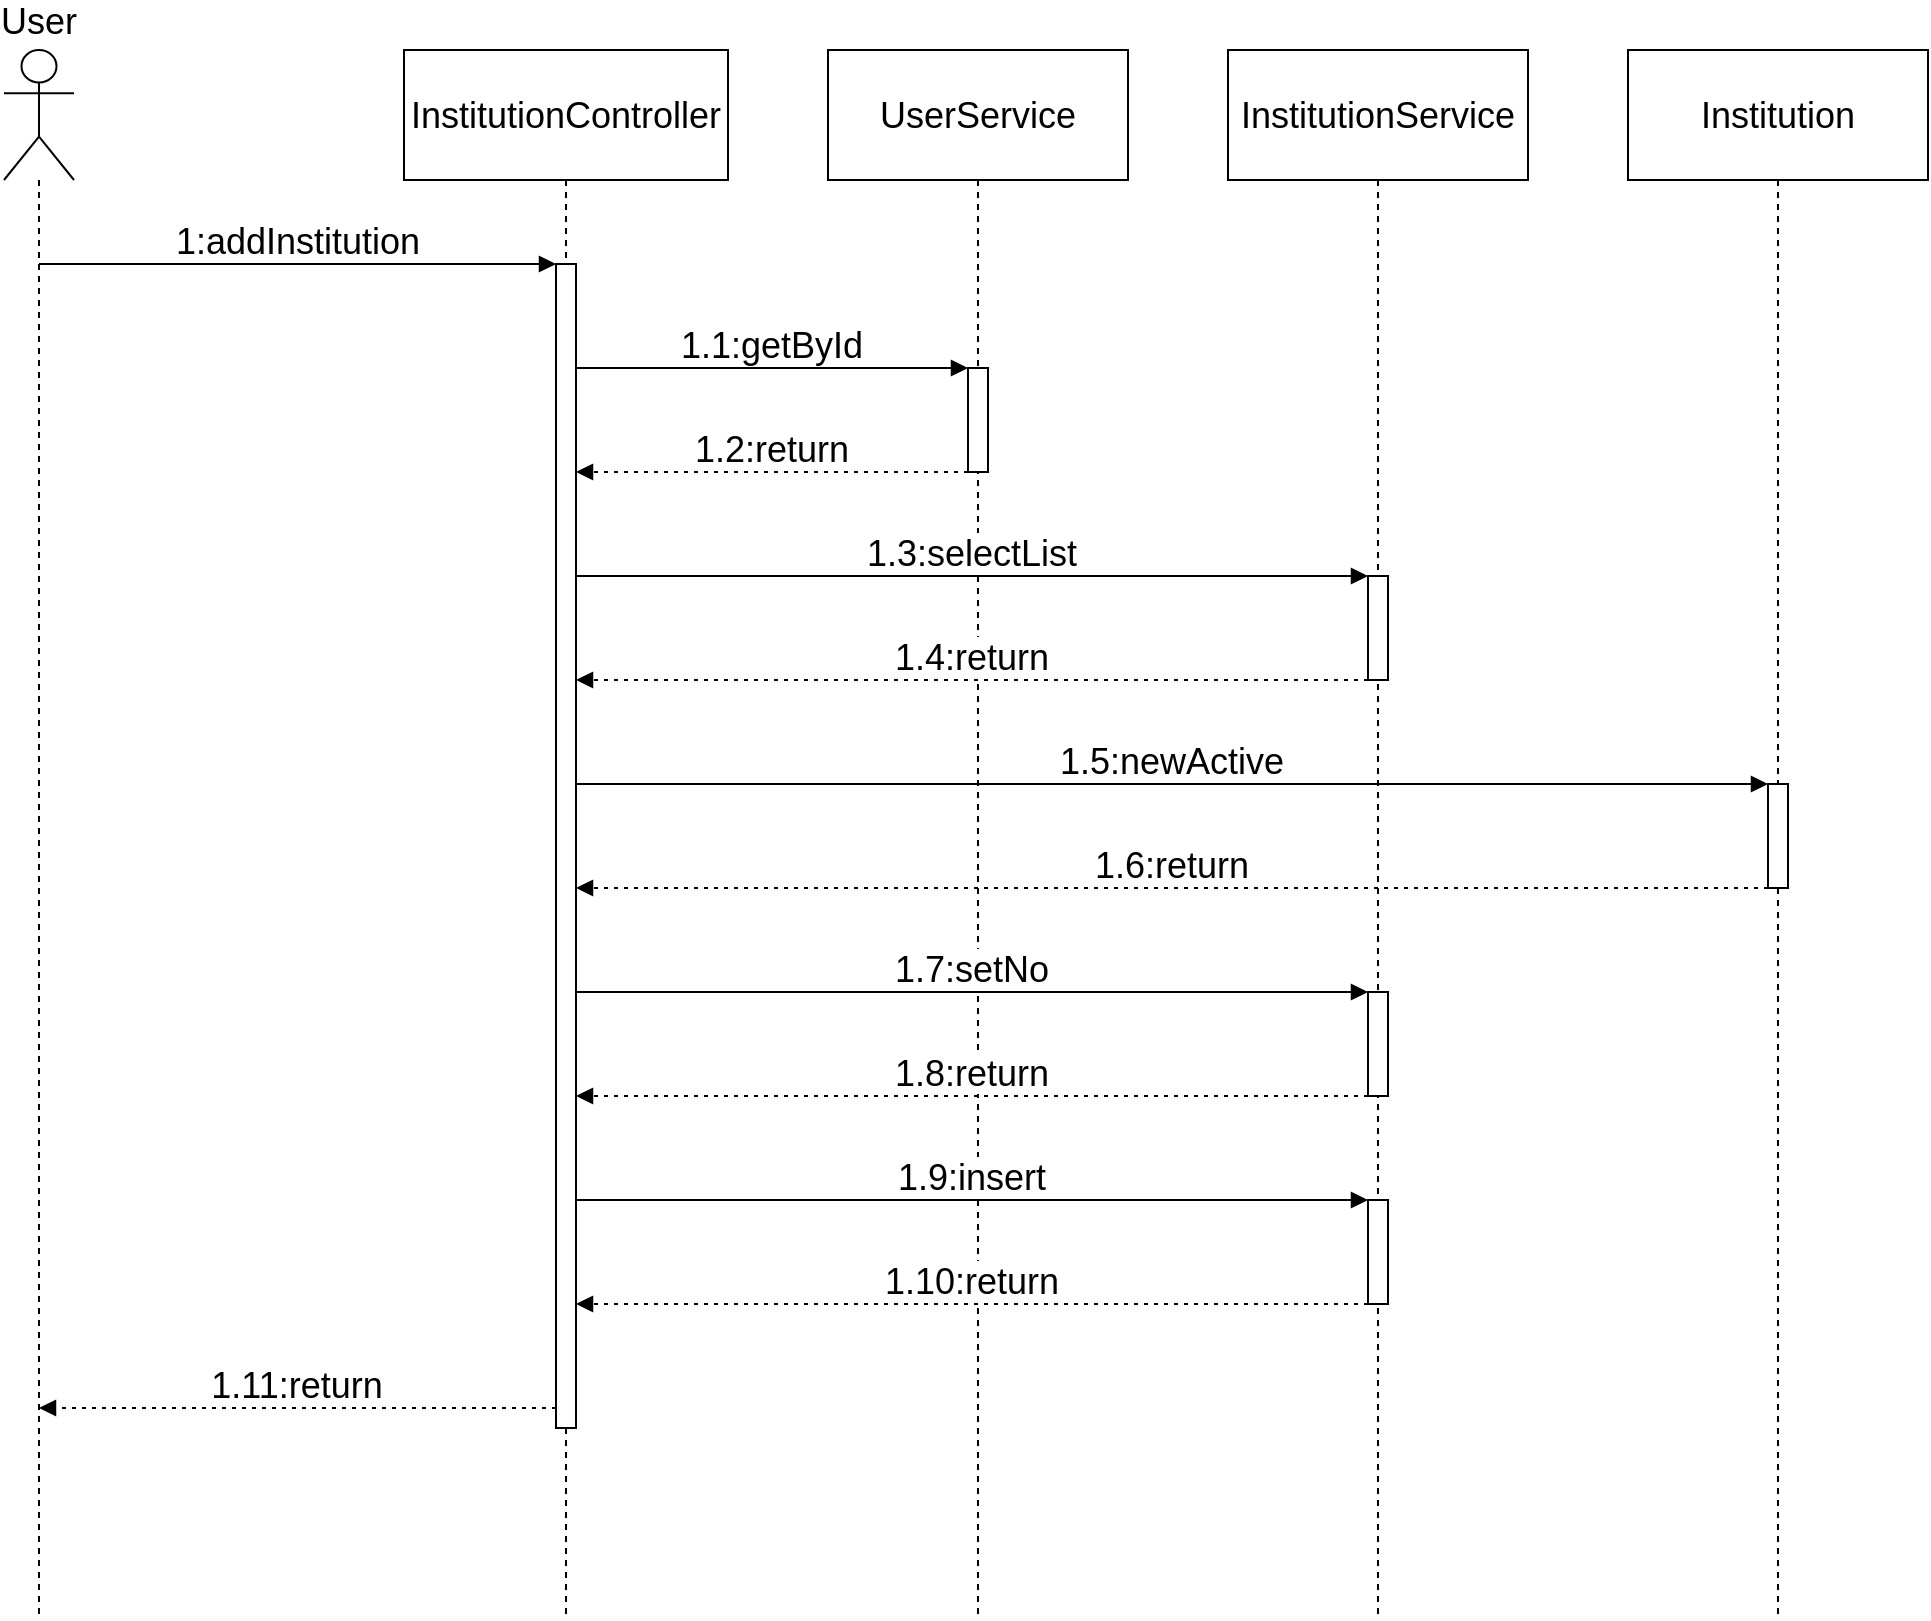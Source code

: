 <mxfile version="24.4.9" type="github">
  <diagram name="第 1 页" id="lyznNH9BhDbf1mia6nhI">
    <mxGraphModel dx="1434" dy="1907" grid="1" gridSize="10" guides="1" tooltips="1" connect="1" arrows="1" fold="1" page="1" pageScale="1" pageWidth="827" pageHeight="1169" math="0" shadow="0">
      <root>
        <mxCell id="0" />
        <mxCell id="1" parent="0" />
        <mxCell id="ZDhaCBMrM8aTtv54tsJH-1" value="User" style="shape=umlLifeline;perimeter=lifelinePerimeter;whiteSpace=wrap;container=1;dropTarget=0;collapsible=0;recursiveResize=0;outlineConnect=0;portConstraint=eastwest;newEdgeStyle={&quot;edgeStyle&quot;:&quot;elbowEdgeStyle&quot;,&quot;elbow&quot;:&quot;vertical&quot;,&quot;curved&quot;:0,&quot;rounded&quot;:0};participant=umlActor;verticalAlign=bottom;labelPosition=center;verticalLabelPosition=top;align=center;size=65;fontSize=18;" vertex="1" parent="1">
          <mxGeometry x="20" y="20" width="35" height="784" as="geometry" />
        </mxCell>
        <mxCell id="ZDhaCBMrM8aTtv54tsJH-2" value="InstitutionController" style="shape=umlLifeline;perimeter=lifelinePerimeter;whiteSpace=wrap;container=1;dropTarget=0;collapsible=0;recursiveResize=0;outlineConnect=0;portConstraint=eastwest;newEdgeStyle={&quot;edgeStyle&quot;:&quot;elbowEdgeStyle&quot;,&quot;elbow&quot;:&quot;vertical&quot;,&quot;curved&quot;:0,&quot;rounded&quot;:0};size=65;fontSize=18;" vertex="1" parent="1">
          <mxGeometry x="220" y="20" width="162" height="784" as="geometry" />
        </mxCell>
        <mxCell id="ZDhaCBMrM8aTtv54tsJH-3" value="" style="points=[];perimeter=orthogonalPerimeter;outlineConnect=0;targetShapes=umlLifeline;portConstraint=eastwest;newEdgeStyle={&quot;edgeStyle&quot;:&quot;elbowEdgeStyle&quot;,&quot;elbow&quot;:&quot;vertical&quot;,&quot;curved&quot;:0,&quot;rounded&quot;:0};fontSize=18;" vertex="1" parent="ZDhaCBMrM8aTtv54tsJH-2">
          <mxGeometry x="76" y="107" width="10" height="582" as="geometry" />
        </mxCell>
        <mxCell id="ZDhaCBMrM8aTtv54tsJH-4" value="UserService" style="shape=umlLifeline;perimeter=lifelinePerimeter;whiteSpace=wrap;container=1;dropTarget=0;collapsible=0;recursiveResize=0;outlineConnect=0;portConstraint=eastwest;newEdgeStyle={&quot;edgeStyle&quot;:&quot;elbowEdgeStyle&quot;,&quot;elbow&quot;:&quot;vertical&quot;,&quot;curved&quot;:0,&quot;rounded&quot;:0};size=65;fontSize=18;" vertex="1" parent="1">
          <mxGeometry x="432" y="20" width="150" height="784" as="geometry" />
        </mxCell>
        <mxCell id="ZDhaCBMrM8aTtv54tsJH-5" value="" style="points=[];perimeter=orthogonalPerimeter;outlineConnect=0;targetShapes=umlLifeline;portConstraint=eastwest;newEdgeStyle={&quot;edgeStyle&quot;:&quot;elbowEdgeStyle&quot;,&quot;elbow&quot;:&quot;vertical&quot;,&quot;curved&quot;:0,&quot;rounded&quot;:0};fontSize=18;" vertex="1" parent="ZDhaCBMrM8aTtv54tsJH-4">
          <mxGeometry x="70" y="159" width="10" height="52" as="geometry" />
        </mxCell>
        <mxCell id="ZDhaCBMrM8aTtv54tsJH-6" value="InstitutionService" style="shape=umlLifeline;perimeter=lifelinePerimeter;whiteSpace=wrap;container=1;dropTarget=0;collapsible=0;recursiveResize=0;outlineConnect=0;portConstraint=eastwest;newEdgeStyle={&quot;edgeStyle&quot;:&quot;elbowEdgeStyle&quot;,&quot;elbow&quot;:&quot;vertical&quot;,&quot;curved&quot;:0,&quot;rounded&quot;:0};size=65;fontSize=18;" vertex="1" parent="1">
          <mxGeometry x="632" y="20" width="150" height="784" as="geometry" />
        </mxCell>
        <mxCell id="ZDhaCBMrM8aTtv54tsJH-7" value="" style="points=[];perimeter=orthogonalPerimeter;outlineConnect=0;targetShapes=umlLifeline;portConstraint=eastwest;newEdgeStyle={&quot;edgeStyle&quot;:&quot;elbowEdgeStyle&quot;,&quot;elbow&quot;:&quot;vertical&quot;,&quot;curved&quot;:0,&quot;rounded&quot;:0};fontSize=18;" vertex="1" parent="ZDhaCBMrM8aTtv54tsJH-6">
          <mxGeometry x="70" y="263" width="10" height="52" as="geometry" />
        </mxCell>
        <mxCell id="ZDhaCBMrM8aTtv54tsJH-8" value="" style="points=[];perimeter=orthogonalPerimeter;outlineConnect=0;targetShapes=umlLifeline;portConstraint=eastwest;newEdgeStyle={&quot;edgeStyle&quot;:&quot;elbowEdgeStyle&quot;,&quot;elbow&quot;:&quot;vertical&quot;,&quot;curved&quot;:0,&quot;rounded&quot;:0};fontSize=18;" vertex="1" parent="ZDhaCBMrM8aTtv54tsJH-6">
          <mxGeometry x="70" y="471" width="10" height="52" as="geometry" />
        </mxCell>
        <mxCell id="ZDhaCBMrM8aTtv54tsJH-9" value="" style="points=[];perimeter=orthogonalPerimeter;outlineConnect=0;targetShapes=umlLifeline;portConstraint=eastwest;newEdgeStyle={&quot;edgeStyle&quot;:&quot;elbowEdgeStyle&quot;,&quot;elbow&quot;:&quot;vertical&quot;,&quot;curved&quot;:0,&quot;rounded&quot;:0};fontSize=18;" vertex="1" parent="ZDhaCBMrM8aTtv54tsJH-6">
          <mxGeometry x="70" y="575" width="10" height="52" as="geometry" />
        </mxCell>
        <mxCell id="ZDhaCBMrM8aTtv54tsJH-10" value="Institution" style="shape=umlLifeline;perimeter=lifelinePerimeter;whiteSpace=wrap;container=1;dropTarget=0;collapsible=0;recursiveResize=0;outlineConnect=0;portConstraint=eastwest;newEdgeStyle={&quot;edgeStyle&quot;:&quot;elbowEdgeStyle&quot;,&quot;elbow&quot;:&quot;vertical&quot;,&quot;curved&quot;:0,&quot;rounded&quot;:0};size=65;fontSize=18;" vertex="1" parent="1">
          <mxGeometry x="832" y="20" width="150" height="784" as="geometry" />
        </mxCell>
        <mxCell id="ZDhaCBMrM8aTtv54tsJH-11" value="" style="points=[];perimeter=orthogonalPerimeter;outlineConnect=0;targetShapes=umlLifeline;portConstraint=eastwest;newEdgeStyle={&quot;edgeStyle&quot;:&quot;elbowEdgeStyle&quot;,&quot;elbow&quot;:&quot;vertical&quot;,&quot;curved&quot;:0,&quot;rounded&quot;:0};fontSize=18;" vertex="1" parent="ZDhaCBMrM8aTtv54tsJH-10">
          <mxGeometry x="70" y="367" width="10" height="52" as="geometry" />
        </mxCell>
        <mxCell id="ZDhaCBMrM8aTtv54tsJH-12" value="1:addInstitution" style="verticalAlign=bottom;endArrow=block;edgeStyle=elbowEdgeStyle;elbow=vertical;curved=0;rounded=0;fontSize=18;" edge="1" parent="1" source="ZDhaCBMrM8aTtv54tsJH-1" target="ZDhaCBMrM8aTtv54tsJH-3">
          <mxGeometry relative="1" as="geometry">
            <Array as="points">
              <mxPoint x="208" y="127" />
            </Array>
          </mxGeometry>
        </mxCell>
        <mxCell id="ZDhaCBMrM8aTtv54tsJH-13" value="1.1:getById" style="verticalAlign=bottom;endArrow=block;edgeStyle=elbowEdgeStyle;elbow=vertical;curved=0;rounded=0;fontSize=18;" edge="1" parent="1" source="ZDhaCBMrM8aTtv54tsJH-3" target="ZDhaCBMrM8aTtv54tsJH-5">
          <mxGeometry relative="1" as="geometry">
            <Array as="points">
              <mxPoint x="417" y="179" />
            </Array>
          </mxGeometry>
        </mxCell>
        <mxCell id="ZDhaCBMrM8aTtv54tsJH-14" value="1.2:return" style="verticalAlign=bottom;endArrow=block;edgeStyle=elbowEdgeStyle;elbow=vertical;curved=0;rounded=0;dashed=1;dashPattern=2 3;fontSize=18;" edge="1" parent="1" source="ZDhaCBMrM8aTtv54tsJH-5" target="ZDhaCBMrM8aTtv54tsJH-3">
          <mxGeometry relative="1" as="geometry">
            <Array as="points">
              <mxPoint x="414" y="231" />
            </Array>
          </mxGeometry>
        </mxCell>
        <mxCell id="ZDhaCBMrM8aTtv54tsJH-15" value="1.3:selectList" style="verticalAlign=bottom;endArrow=block;edgeStyle=elbowEdgeStyle;elbow=vertical;curved=0;rounded=0;fontSize=18;" edge="1" parent="1" source="ZDhaCBMrM8aTtv54tsJH-3" target="ZDhaCBMrM8aTtv54tsJH-7">
          <mxGeometry relative="1" as="geometry">
            <Array as="points">
              <mxPoint x="517" y="283" />
            </Array>
          </mxGeometry>
        </mxCell>
        <mxCell id="ZDhaCBMrM8aTtv54tsJH-16" value="1.4:return" style="verticalAlign=bottom;endArrow=block;edgeStyle=elbowEdgeStyle;elbow=vertical;curved=0;rounded=0;dashed=1;dashPattern=2 3;fontSize=18;" edge="1" parent="1" source="ZDhaCBMrM8aTtv54tsJH-7" target="ZDhaCBMrM8aTtv54tsJH-3">
          <mxGeometry relative="1" as="geometry">
            <Array as="points">
              <mxPoint x="514" y="335" />
            </Array>
          </mxGeometry>
        </mxCell>
        <mxCell id="ZDhaCBMrM8aTtv54tsJH-17" value="1.5:newActive" style="verticalAlign=bottom;endArrow=block;edgeStyle=elbowEdgeStyle;elbow=vertical;curved=0;rounded=0;fontSize=18;" edge="1" parent="1" source="ZDhaCBMrM8aTtv54tsJH-3" target="ZDhaCBMrM8aTtv54tsJH-11">
          <mxGeometry relative="1" as="geometry">
            <Array as="points">
              <mxPoint x="617" y="387" />
            </Array>
          </mxGeometry>
        </mxCell>
        <mxCell id="ZDhaCBMrM8aTtv54tsJH-18" value="1.6:return" style="verticalAlign=bottom;endArrow=block;edgeStyle=elbowEdgeStyle;elbow=vertical;curved=0;rounded=0;dashed=1;dashPattern=2 3;fontSize=18;" edge="1" parent="1" source="ZDhaCBMrM8aTtv54tsJH-11" target="ZDhaCBMrM8aTtv54tsJH-3">
          <mxGeometry relative="1" as="geometry">
            <Array as="points">
              <mxPoint x="614" y="439" />
            </Array>
          </mxGeometry>
        </mxCell>
        <mxCell id="ZDhaCBMrM8aTtv54tsJH-19" value="1.7:setNo" style="verticalAlign=bottom;endArrow=block;edgeStyle=elbowEdgeStyle;elbow=vertical;curved=0;rounded=0;fontSize=18;" edge="1" parent="1" source="ZDhaCBMrM8aTtv54tsJH-3" target="ZDhaCBMrM8aTtv54tsJH-8">
          <mxGeometry relative="1" as="geometry">
            <Array as="points">
              <mxPoint x="517" y="491" />
            </Array>
          </mxGeometry>
        </mxCell>
        <mxCell id="ZDhaCBMrM8aTtv54tsJH-20" value="1.8:return" style="verticalAlign=bottom;endArrow=block;edgeStyle=elbowEdgeStyle;elbow=vertical;curved=0;rounded=0;dashed=1;dashPattern=2 3;fontSize=18;" edge="1" parent="1" source="ZDhaCBMrM8aTtv54tsJH-8" target="ZDhaCBMrM8aTtv54tsJH-3">
          <mxGeometry relative="1" as="geometry">
            <Array as="points">
              <mxPoint x="514" y="543" />
            </Array>
          </mxGeometry>
        </mxCell>
        <mxCell id="ZDhaCBMrM8aTtv54tsJH-21" value="1.9:insert" style="verticalAlign=bottom;endArrow=block;edgeStyle=elbowEdgeStyle;elbow=vertical;curved=0;rounded=0;fontSize=18;" edge="1" parent="1" source="ZDhaCBMrM8aTtv54tsJH-3" target="ZDhaCBMrM8aTtv54tsJH-9">
          <mxGeometry relative="1" as="geometry">
            <Array as="points">
              <mxPoint x="517" y="595" />
            </Array>
          </mxGeometry>
        </mxCell>
        <mxCell id="ZDhaCBMrM8aTtv54tsJH-22" value="1.10:return" style="verticalAlign=bottom;endArrow=block;edgeStyle=elbowEdgeStyle;elbow=vertical;curved=0;rounded=0;dashed=1;dashPattern=2 3;fontSize=18;" edge="1" parent="1" source="ZDhaCBMrM8aTtv54tsJH-9" target="ZDhaCBMrM8aTtv54tsJH-3">
          <mxGeometry relative="1" as="geometry">
            <Array as="points">
              <mxPoint x="514" y="647" />
            </Array>
          </mxGeometry>
        </mxCell>
        <mxCell id="ZDhaCBMrM8aTtv54tsJH-23" value="1.11:return" style="verticalAlign=bottom;endArrow=block;edgeStyle=elbowEdgeStyle;elbow=vertical;curved=0;rounded=0;dashed=1;dashPattern=2 3;fontSize=18;" edge="1" parent="1" source="ZDhaCBMrM8aTtv54tsJH-3" target="ZDhaCBMrM8aTtv54tsJH-1">
          <mxGeometry relative="1" as="geometry">
            <Array as="points">
              <mxPoint x="206" y="699" />
            </Array>
          </mxGeometry>
        </mxCell>
      </root>
    </mxGraphModel>
  </diagram>
</mxfile>
